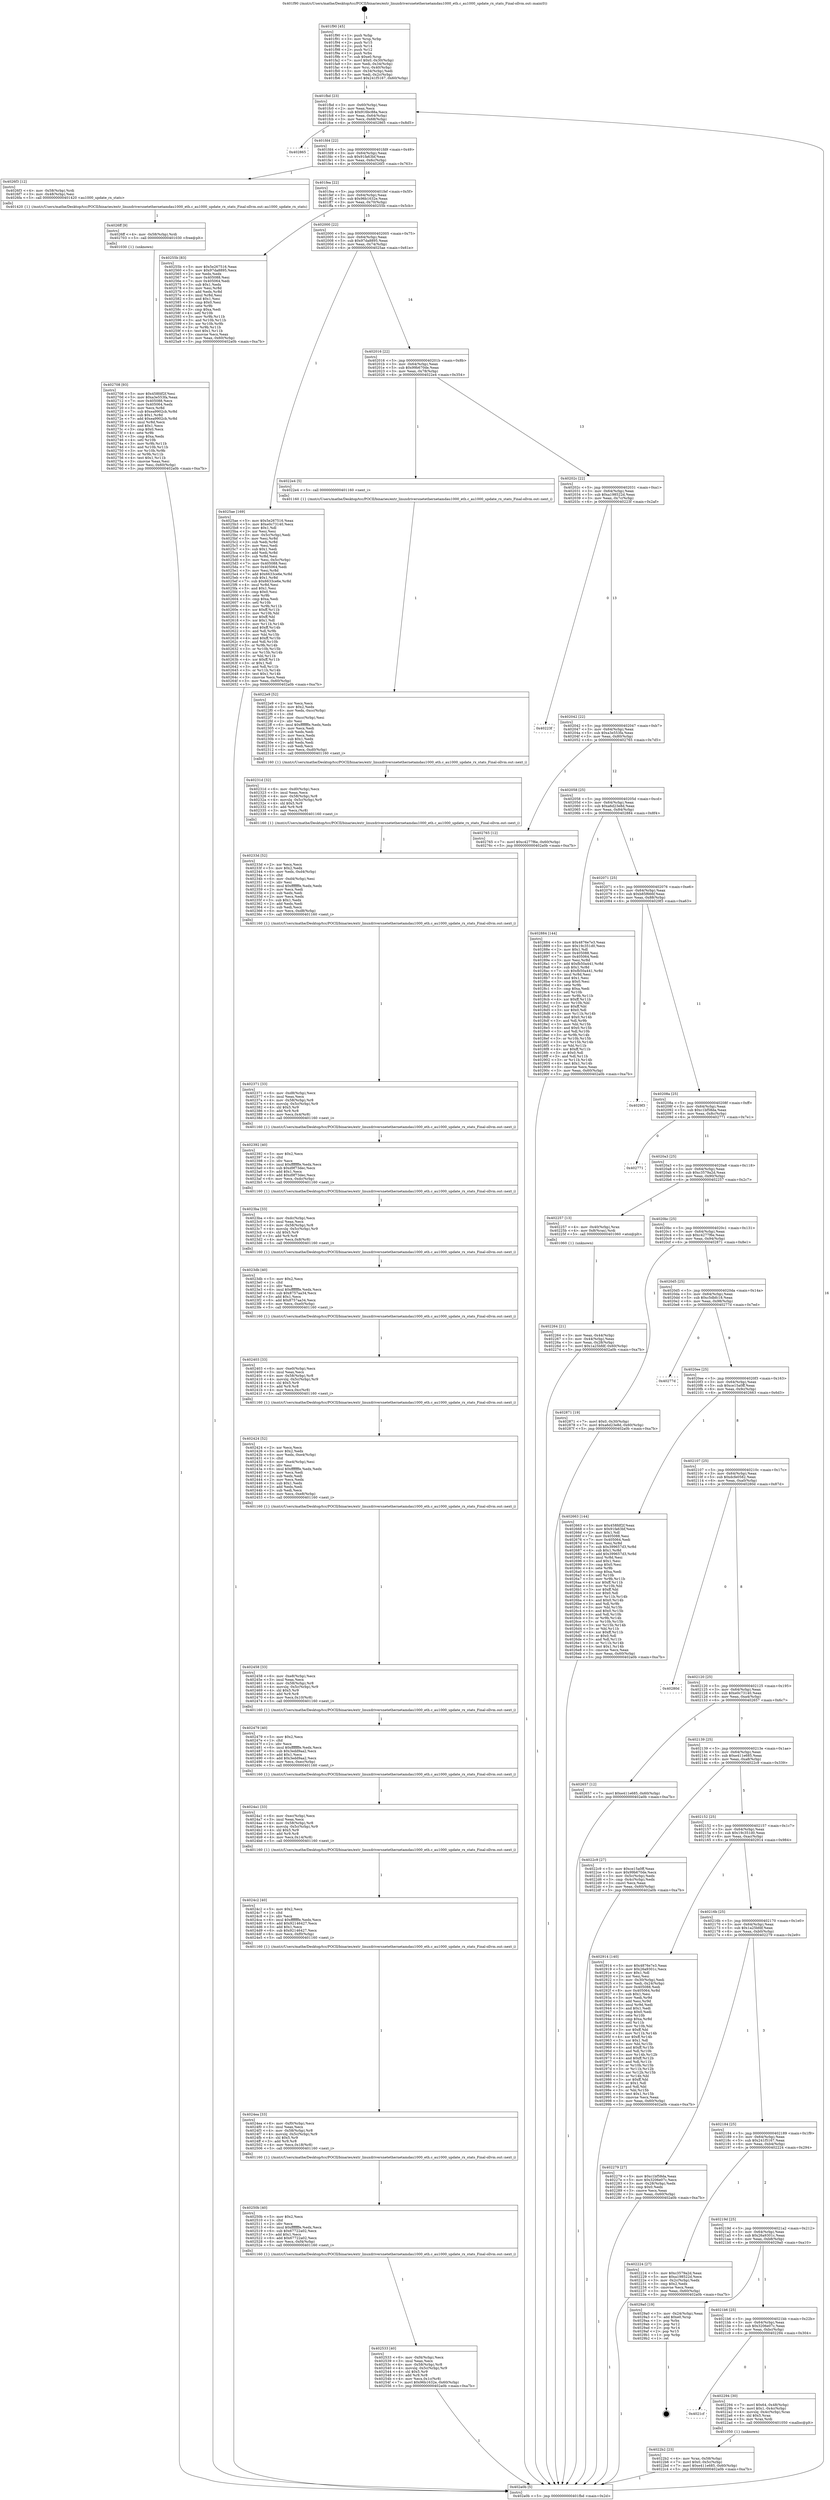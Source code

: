 digraph "0x401f90" {
  label = "0x401f90 (/mnt/c/Users/mathe/Desktop/tcc/POCII/binaries/extr_linuxdriversnetethernetamdau1000_eth.c_au1000_update_rx_stats_Final-ollvm.out::main(0))"
  labelloc = "t"
  node[shape=record]

  Entry [label="",width=0.3,height=0.3,shape=circle,fillcolor=black,style=filled]
  "0x401fbd" [label="{
     0x401fbd [23]\l
     | [instrs]\l
     &nbsp;&nbsp;0x401fbd \<+3\>: mov -0x60(%rbp),%eax\l
     &nbsp;&nbsp;0x401fc0 \<+2\>: mov %eax,%ecx\l
     &nbsp;&nbsp;0x401fc2 \<+6\>: sub $0x916bc88a,%ecx\l
     &nbsp;&nbsp;0x401fc8 \<+3\>: mov %eax,-0x64(%rbp)\l
     &nbsp;&nbsp;0x401fcb \<+3\>: mov %ecx,-0x68(%rbp)\l
     &nbsp;&nbsp;0x401fce \<+6\>: je 0000000000402865 \<main+0x8d5\>\l
  }"]
  "0x402865" [label="{
     0x402865\l
  }", style=dashed]
  "0x401fd4" [label="{
     0x401fd4 [22]\l
     | [instrs]\l
     &nbsp;&nbsp;0x401fd4 \<+5\>: jmp 0000000000401fd9 \<main+0x49\>\l
     &nbsp;&nbsp;0x401fd9 \<+3\>: mov -0x64(%rbp),%eax\l
     &nbsp;&nbsp;0x401fdc \<+5\>: sub $0x91fa63bf,%eax\l
     &nbsp;&nbsp;0x401fe1 \<+3\>: mov %eax,-0x6c(%rbp)\l
     &nbsp;&nbsp;0x401fe4 \<+6\>: je 00000000004026f3 \<main+0x763\>\l
  }"]
  Exit [label="",width=0.3,height=0.3,shape=circle,fillcolor=black,style=filled,peripheries=2]
  "0x4026f3" [label="{
     0x4026f3 [12]\l
     | [instrs]\l
     &nbsp;&nbsp;0x4026f3 \<+4\>: mov -0x58(%rbp),%rdi\l
     &nbsp;&nbsp;0x4026f7 \<+3\>: mov -0x48(%rbp),%esi\l
     &nbsp;&nbsp;0x4026fa \<+5\>: call 0000000000401420 \<au1000_update_rx_stats\>\l
     | [calls]\l
     &nbsp;&nbsp;0x401420 \{1\} (/mnt/c/Users/mathe/Desktop/tcc/POCII/binaries/extr_linuxdriversnetethernetamdau1000_eth.c_au1000_update_rx_stats_Final-ollvm.out::au1000_update_rx_stats)\l
  }"]
  "0x401fea" [label="{
     0x401fea [22]\l
     | [instrs]\l
     &nbsp;&nbsp;0x401fea \<+5\>: jmp 0000000000401fef \<main+0x5f\>\l
     &nbsp;&nbsp;0x401fef \<+3\>: mov -0x64(%rbp),%eax\l
     &nbsp;&nbsp;0x401ff2 \<+5\>: sub $0x96b1632e,%eax\l
     &nbsp;&nbsp;0x401ff7 \<+3\>: mov %eax,-0x70(%rbp)\l
     &nbsp;&nbsp;0x401ffa \<+6\>: je 000000000040255b \<main+0x5cb\>\l
  }"]
  "0x402708" [label="{
     0x402708 [93]\l
     | [instrs]\l
     &nbsp;&nbsp;0x402708 \<+5\>: mov $0x458fdf2f,%esi\l
     &nbsp;&nbsp;0x40270d \<+5\>: mov $0xa3e553fa,%eax\l
     &nbsp;&nbsp;0x402712 \<+7\>: mov 0x405088,%ecx\l
     &nbsp;&nbsp;0x402719 \<+7\>: mov 0x405064,%edx\l
     &nbsp;&nbsp;0x402720 \<+3\>: mov %ecx,%r8d\l
     &nbsp;&nbsp;0x402723 \<+7\>: sub $0xea9902cb,%r8d\l
     &nbsp;&nbsp;0x40272a \<+4\>: sub $0x1,%r8d\l
     &nbsp;&nbsp;0x40272e \<+7\>: add $0xea9902cb,%r8d\l
     &nbsp;&nbsp;0x402735 \<+4\>: imul %r8d,%ecx\l
     &nbsp;&nbsp;0x402739 \<+3\>: and $0x1,%ecx\l
     &nbsp;&nbsp;0x40273c \<+3\>: cmp $0x0,%ecx\l
     &nbsp;&nbsp;0x40273f \<+4\>: sete %r9b\l
     &nbsp;&nbsp;0x402743 \<+3\>: cmp $0xa,%edx\l
     &nbsp;&nbsp;0x402746 \<+4\>: setl %r10b\l
     &nbsp;&nbsp;0x40274a \<+3\>: mov %r9b,%r11b\l
     &nbsp;&nbsp;0x40274d \<+3\>: and %r10b,%r11b\l
     &nbsp;&nbsp;0x402750 \<+3\>: xor %r10b,%r9b\l
     &nbsp;&nbsp;0x402753 \<+3\>: or %r9b,%r11b\l
     &nbsp;&nbsp;0x402756 \<+4\>: test $0x1,%r11b\l
     &nbsp;&nbsp;0x40275a \<+3\>: cmovne %eax,%esi\l
     &nbsp;&nbsp;0x40275d \<+3\>: mov %esi,-0x60(%rbp)\l
     &nbsp;&nbsp;0x402760 \<+5\>: jmp 0000000000402a0b \<main+0xa7b\>\l
  }"]
  "0x40255b" [label="{
     0x40255b [83]\l
     | [instrs]\l
     &nbsp;&nbsp;0x40255b \<+5\>: mov $0x5e267516,%eax\l
     &nbsp;&nbsp;0x402560 \<+5\>: mov $0x97da8895,%ecx\l
     &nbsp;&nbsp;0x402565 \<+2\>: xor %edx,%edx\l
     &nbsp;&nbsp;0x402567 \<+7\>: mov 0x405088,%esi\l
     &nbsp;&nbsp;0x40256e \<+7\>: mov 0x405064,%edi\l
     &nbsp;&nbsp;0x402575 \<+3\>: sub $0x1,%edx\l
     &nbsp;&nbsp;0x402578 \<+3\>: mov %esi,%r8d\l
     &nbsp;&nbsp;0x40257b \<+3\>: add %edx,%r8d\l
     &nbsp;&nbsp;0x40257e \<+4\>: imul %r8d,%esi\l
     &nbsp;&nbsp;0x402582 \<+3\>: and $0x1,%esi\l
     &nbsp;&nbsp;0x402585 \<+3\>: cmp $0x0,%esi\l
     &nbsp;&nbsp;0x402588 \<+4\>: sete %r9b\l
     &nbsp;&nbsp;0x40258c \<+3\>: cmp $0xa,%edi\l
     &nbsp;&nbsp;0x40258f \<+4\>: setl %r10b\l
     &nbsp;&nbsp;0x402593 \<+3\>: mov %r9b,%r11b\l
     &nbsp;&nbsp;0x402596 \<+3\>: and %r10b,%r11b\l
     &nbsp;&nbsp;0x402599 \<+3\>: xor %r10b,%r9b\l
     &nbsp;&nbsp;0x40259c \<+3\>: or %r9b,%r11b\l
     &nbsp;&nbsp;0x40259f \<+4\>: test $0x1,%r11b\l
     &nbsp;&nbsp;0x4025a3 \<+3\>: cmovne %ecx,%eax\l
     &nbsp;&nbsp;0x4025a6 \<+3\>: mov %eax,-0x60(%rbp)\l
     &nbsp;&nbsp;0x4025a9 \<+5\>: jmp 0000000000402a0b \<main+0xa7b\>\l
  }"]
  "0x402000" [label="{
     0x402000 [22]\l
     | [instrs]\l
     &nbsp;&nbsp;0x402000 \<+5\>: jmp 0000000000402005 \<main+0x75\>\l
     &nbsp;&nbsp;0x402005 \<+3\>: mov -0x64(%rbp),%eax\l
     &nbsp;&nbsp;0x402008 \<+5\>: sub $0x97da8895,%eax\l
     &nbsp;&nbsp;0x40200d \<+3\>: mov %eax,-0x74(%rbp)\l
     &nbsp;&nbsp;0x402010 \<+6\>: je 00000000004025ae \<main+0x61e\>\l
  }"]
  "0x4026ff" [label="{
     0x4026ff [9]\l
     | [instrs]\l
     &nbsp;&nbsp;0x4026ff \<+4\>: mov -0x58(%rbp),%rdi\l
     &nbsp;&nbsp;0x402703 \<+5\>: call 0000000000401030 \<free@plt\>\l
     | [calls]\l
     &nbsp;&nbsp;0x401030 \{1\} (unknown)\l
  }"]
  "0x4025ae" [label="{
     0x4025ae [169]\l
     | [instrs]\l
     &nbsp;&nbsp;0x4025ae \<+5\>: mov $0x5e267516,%eax\l
     &nbsp;&nbsp;0x4025b3 \<+5\>: mov $0xe0c73140,%ecx\l
     &nbsp;&nbsp;0x4025b8 \<+2\>: mov $0x1,%dl\l
     &nbsp;&nbsp;0x4025ba \<+2\>: xor %esi,%esi\l
     &nbsp;&nbsp;0x4025bc \<+3\>: mov -0x5c(%rbp),%edi\l
     &nbsp;&nbsp;0x4025bf \<+3\>: mov %esi,%r8d\l
     &nbsp;&nbsp;0x4025c2 \<+3\>: sub %edi,%r8d\l
     &nbsp;&nbsp;0x4025c5 \<+2\>: mov %esi,%edi\l
     &nbsp;&nbsp;0x4025c7 \<+3\>: sub $0x1,%edi\l
     &nbsp;&nbsp;0x4025ca \<+3\>: add %edi,%r8d\l
     &nbsp;&nbsp;0x4025cd \<+3\>: sub %r8d,%esi\l
     &nbsp;&nbsp;0x4025d0 \<+3\>: mov %esi,-0x5c(%rbp)\l
     &nbsp;&nbsp;0x4025d3 \<+7\>: mov 0x405088,%esi\l
     &nbsp;&nbsp;0x4025da \<+7\>: mov 0x405064,%edi\l
     &nbsp;&nbsp;0x4025e1 \<+3\>: mov %esi,%r8d\l
     &nbsp;&nbsp;0x4025e4 \<+7\>: add $0x6633ce6e,%r8d\l
     &nbsp;&nbsp;0x4025eb \<+4\>: sub $0x1,%r8d\l
     &nbsp;&nbsp;0x4025ef \<+7\>: sub $0x6633ce6e,%r8d\l
     &nbsp;&nbsp;0x4025f6 \<+4\>: imul %r8d,%esi\l
     &nbsp;&nbsp;0x4025fa \<+3\>: and $0x1,%esi\l
     &nbsp;&nbsp;0x4025fd \<+3\>: cmp $0x0,%esi\l
     &nbsp;&nbsp;0x402600 \<+4\>: sete %r9b\l
     &nbsp;&nbsp;0x402604 \<+3\>: cmp $0xa,%edi\l
     &nbsp;&nbsp;0x402607 \<+4\>: setl %r10b\l
     &nbsp;&nbsp;0x40260b \<+3\>: mov %r9b,%r11b\l
     &nbsp;&nbsp;0x40260e \<+4\>: xor $0xff,%r11b\l
     &nbsp;&nbsp;0x402612 \<+3\>: mov %r10b,%bl\l
     &nbsp;&nbsp;0x402615 \<+3\>: xor $0xff,%bl\l
     &nbsp;&nbsp;0x402618 \<+3\>: xor $0x1,%dl\l
     &nbsp;&nbsp;0x40261b \<+3\>: mov %r11b,%r14b\l
     &nbsp;&nbsp;0x40261e \<+4\>: and $0xff,%r14b\l
     &nbsp;&nbsp;0x402622 \<+3\>: and %dl,%r9b\l
     &nbsp;&nbsp;0x402625 \<+3\>: mov %bl,%r15b\l
     &nbsp;&nbsp;0x402628 \<+4\>: and $0xff,%r15b\l
     &nbsp;&nbsp;0x40262c \<+3\>: and %dl,%r10b\l
     &nbsp;&nbsp;0x40262f \<+3\>: or %r9b,%r14b\l
     &nbsp;&nbsp;0x402632 \<+3\>: or %r10b,%r15b\l
     &nbsp;&nbsp;0x402635 \<+3\>: xor %r15b,%r14b\l
     &nbsp;&nbsp;0x402638 \<+3\>: or %bl,%r11b\l
     &nbsp;&nbsp;0x40263b \<+4\>: xor $0xff,%r11b\l
     &nbsp;&nbsp;0x40263f \<+3\>: or $0x1,%dl\l
     &nbsp;&nbsp;0x402642 \<+3\>: and %dl,%r11b\l
     &nbsp;&nbsp;0x402645 \<+3\>: or %r11b,%r14b\l
     &nbsp;&nbsp;0x402648 \<+4\>: test $0x1,%r14b\l
     &nbsp;&nbsp;0x40264c \<+3\>: cmovne %ecx,%eax\l
     &nbsp;&nbsp;0x40264f \<+3\>: mov %eax,-0x60(%rbp)\l
     &nbsp;&nbsp;0x402652 \<+5\>: jmp 0000000000402a0b \<main+0xa7b\>\l
  }"]
  "0x402016" [label="{
     0x402016 [22]\l
     | [instrs]\l
     &nbsp;&nbsp;0x402016 \<+5\>: jmp 000000000040201b \<main+0x8b\>\l
     &nbsp;&nbsp;0x40201b \<+3\>: mov -0x64(%rbp),%eax\l
     &nbsp;&nbsp;0x40201e \<+5\>: sub $0x99b670de,%eax\l
     &nbsp;&nbsp;0x402023 \<+3\>: mov %eax,-0x78(%rbp)\l
     &nbsp;&nbsp;0x402026 \<+6\>: je 00000000004022e4 \<main+0x354\>\l
  }"]
  "0x402533" [label="{
     0x402533 [40]\l
     | [instrs]\l
     &nbsp;&nbsp;0x402533 \<+6\>: mov -0xf4(%rbp),%ecx\l
     &nbsp;&nbsp;0x402539 \<+3\>: imul %eax,%ecx\l
     &nbsp;&nbsp;0x40253c \<+4\>: mov -0x58(%rbp),%r8\l
     &nbsp;&nbsp;0x402540 \<+4\>: movslq -0x5c(%rbp),%r9\l
     &nbsp;&nbsp;0x402544 \<+4\>: shl $0x5,%r9\l
     &nbsp;&nbsp;0x402548 \<+3\>: add %r9,%r8\l
     &nbsp;&nbsp;0x40254b \<+4\>: mov %ecx,0x1c(%r8)\l
     &nbsp;&nbsp;0x40254f \<+7\>: movl $0x96b1632e,-0x60(%rbp)\l
     &nbsp;&nbsp;0x402556 \<+5\>: jmp 0000000000402a0b \<main+0xa7b\>\l
  }"]
  "0x4022e4" [label="{
     0x4022e4 [5]\l
     | [instrs]\l
     &nbsp;&nbsp;0x4022e4 \<+5\>: call 0000000000401160 \<next_i\>\l
     | [calls]\l
     &nbsp;&nbsp;0x401160 \{1\} (/mnt/c/Users/mathe/Desktop/tcc/POCII/binaries/extr_linuxdriversnetethernetamdau1000_eth.c_au1000_update_rx_stats_Final-ollvm.out::next_i)\l
  }"]
  "0x40202c" [label="{
     0x40202c [22]\l
     | [instrs]\l
     &nbsp;&nbsp;0x40202c \<+5\>: jmp 0000000000402031 \<main+0xa1\>\l
     &nbsp;&nbsp;0x402031 \<+3\>: mov -0x64(%rbp),%eax\l
     &nbsp;&nbsp;0x402034 \<+5\>: sub $0xa198522d,%eax\l
     &nbsp;&nbsp;0x402039 \<+3\>: mov %eax,-0x7c(%rbp)\l
     &nbsp;&nbsp;0x40203c \<+6\>: je 000000000040223f \<main+0x2af\>\l
  }"]
  "0x40250b" [label="{
     0x40250b [40]\l
     | [instrs]\l
     &nbsp;&nbsp;0x40250b \<+5\>: mov $0x2,%ecx\l
     &nbsp;&nbsp;0x402510 \<+1\>: cltd\l
     &nbsp;&nbsp;0x402511 \<+2\>: idiv %ecx\l
     &nbsp;&nbsp;0x402513 \<+6\>: imul $0xfffffffe,%edx,%ecx\l
     &nbsp;&nbsp;0x402519 \<+6\>: sub $0x67722a02,%ecx\l
     &nbsp;&nbsp;0x40251f \<+3\>: add $0x1,%ecx\l
     &nbsp;&nbsp;0x402522 \<+6\>: add $0x67722a02,%ecx\l
     &nbsp;&nbsp;0x402528 \<+6\>: mov %ecx,-0xf4(%rbp)\l
     &nbsp;&nbsp;0x40252e \<+5\>: call 0000000000401160 \<next_i\>\l
     | [calls]\l
     &nbsp;&nbsp;0x401160 \{1\} (/mnt/c/Users/mathe/Desktop/tcc/POCII/binaries/extr_linuxdriversnetethernetamdau1000_eth.c_au1000_update_rx_stats_Final-ollvm.out::next_i)\l
  }"]
  "0x40223f" [label="{
     0x40223f\l
  }", style=dashed]
  "0x402042" [label="{
     0x402042 [22]\l
     | [instrs]\l
     &nbsp;&nbsp;0x402042 \<+5\>: jmp 0000000000402047 \<main+0xb7\>\l
     &nbsp;&nbsp;0x402047 \<+3\>: mov -0x64(%rbp),%eax\l
     &nbsp;&nbsp;0x40204a \<+5\>: sub $0xa3e553fa,%eax\l
     &nbsp;&nbsp;0x40204f \<+3\>: mov %eax,-0x80(%rbp)\l
     &nbsp;&nbsp;0x402052 \<+6\>: je 0000000000402765 \<main+0x7d5\>\l
  }"]
  "0x4024ea" [label="{
     0x4024ea [33]\l
     | [instrs]\l
     &nbsp;&nbsp;0x4024ea \<+6\>: mov -0xf0(%rbp),%ecx\l
     &nbsp;&nbsp;0x4024f0 \<+3\>: imul %eax,%ecx\l
     &nbsp;&nbsp;0x4024f3 \<+4\>: mov -0x58(%rbp),%r8\l
     &nbsp;&nbsp;0x4024f7 \<+4\>: movslq -0x5c(%rbp),%r9\l
     &nbsp;&nbsp;0x4024fb \<+4\>: shl $0x5,%r9\l
     &nbsp;&nbsp;0x4024ff \<+3\>: add %r9,%r8\l
     &nbsp;&nbsp;0x402502 \<+4\>: mov %ecx,0x18(%r8)\l
     &nbsp;&nbsp;0x402506 \<+5\>: call 0000000000401160 \<next_i\>\l
     | [calls]\l
     &nbsp;&nbsp;0x401160 \{1\} (/mnt/c/Users/mathe/Desktop/tcc/POCII/binaries/extr_linuxdriversnetethernetamdau1000_eth.c_au1000_update_rx_stats_Final-ollvm.out::next_i)\l
  }"]
  "0x402765" [label="{
     0x402765 [12]\l
     | [instrs]\l
     &nbsp;&nbsp;0x402765 \<+7\>: movl $0xc4277f6e,-0x60(%rbp)\l
     &nbsp;&nbsp;0x40276c \<+5\>: jmp 0000000000402a0b \<main+0xa7b\>\l
  }"]
  "0x402058" [label="{
     0x402058 [25]\l
     | [instrs]\l
     &nbsp;&nbsp;0x402058 \<+5\>: jmp 000000000040205d \<main+0xcd\>\l
     &nbsp;&nbsp;0x40205d \<+3\>: mov -0x64(%rbp),%eax\l
     &nbsp;&nbsp;0x402060 \<+5\>: sub $0xa6d23e8d,%eax\l
     &nbsp;&nbsp;0x402065 \<+6\>: mov %eax,-0x84(%rbp)\l
     &nbsp;&nbsp;0x40206b \<+6\>: je 0000000000402884 \<main+0x8f4\>\l
  }"]
  "0x4024c2" [label="{
     0x4024c2 [40]\l
     | [instrs]\l
     &nbsp;&nbsp;0x4024c2 \<+5\>: mov $0x2,%ecx\l
     &nbsp;&nbsp;0x4024c7 \<+1\>: cltd\l
     &nbsp;&nbsp;0x4024c8 \<+2\>: idiv %ecx\l
     &nbsp;&nbsp;0x4024ca \<+6\>: imul $0xfffffffe,%edx,%ecx\l
     &nbsp;&nbsp;0x4024d0 \<+6\>: add $0x92146427,%ecx\l
     &nbsp;&nbsp;0x4024d6 \<+3\>: add $0x1,%ecx\l
     &nbsp;&nbsp;0x4024d9 \<+6\>: sub $0x92146427,%ecx\l
     &nbsp;&nbsp;0x4024df \<+6\>: mov %ecx,-0xf0(%rbp)\l
     &nbsp;&nbsp;0x4024e5 \<+5\>: call 0000000000401160 \<next_i\>\l
     | [calls]\l
     &nbsp;&nbsp;0x401160 \{1\} (/mnt/c/Users/mathe/Desktop/tcc/POCII/binaries/extr_linuxdriversnetethernetamdau1000_eth.c_au1000_update_rx_stats_Final-ollvm.out::next_i)\l
  }"]
  "0x402884" [label="{
     0x402884 [144]\l
     | [instrs]\l
     &nbsp;&nbsp;0x402884 \<+5\>: mov $0x4876e7e3,%eax\l
     &nbsp;&nbsp;0x402889 \<+5\>: mov $0x19c351d0,%ecx\l
     &nbsp;&nbsp;0x40288e \<+2\>: mov $0x1,%dl\l
     &nbsp;&nbsp;0x402890 \<+7\>: mov 0x405088,%esi\l
     &nbsp;&nbsp;0x402897 \<+7\>: mov 0x405064,%edi\l
     &nbsp;&nbsp;0x40289e \<+3\>: mov %esi,%r8d\l
     &nbsp;&nbsp;0x4028a1 \<+7\>: add $0xfb50a441,%r8d\l
     &nbsp;&nbsp;0x4028a8 \<+4\>: sub $0x1,%r8d\l
     &nbsp;&nbsp;0x4028ac \<+7\>: sub $0xfb50a441,%r8d\l
     &nbsp;&nbsp;0x4028b3 \<+4\>: imul %r8d,%esi\l
     &nbsp;&nbsp;0x4028b7 \<+3\>: and $0x1,%esi\l
     &nbsp;&nbsp;0x4028ba \<+3\>: cmp $0x0,%esi\l
     &nbsp;&nbsp;0x4028bd \<+4\>: sete %r9b\l
     &nbsp;&nbsp;0x4028c1 \<+3\>: cmp $0xa,%edi\l
     &nbsp;&nbsp;0x4028c4 \<+4\>: setl %r10b\l
     &nbsp;&nbsp;0x4028c8 \<+3\>: mov %r9b,%r11b\l
     &nbsp;&nbsp;0x4028cb \<+4\>: xor $0xff,%r11b\l
     &nbsp;&nbsp;0x4028cf \<+3\>: mov %r10b,%bl\l
     &nbsp;&nbsp;0x4028d2 \<+3\>: xor $0xff,%bl\l
     &nbsp;&nbsp;0x4028d5 \<+3\>: xor $0x0,%dl\l
     &nbsp;&nbsp;0x4028d8 \<+3\>: mov %r11b,%r14b\l
     &nbsp;&nbsp;0x4028db \<+4\>: and $0x0,%r14b\l
     &nbsp;&nbsp;0x4028df \<+3\>: and %dl,%r9b\l
     &nbsp;&nbsp;0x4028e2 \<+3\>: mov %bl,%r15b\l
     &nbsp;&nbsp;0x4028e5 \<+4\>: and $0x0,%r15b\l
     &nbsp;&nbsp;0x4028e9 \<+3\>: and %dl,%r10b\l
     &nbsp;&nbsp;0x4028ec \<+3\>: or %r9b,%r14b\l
     &nbsp;&nbsp;0x4028ef \<+3\>: or %r10b,%r15b\l
     &nbsp;&nbsp;0x4028f2 \<+3\>: xor %r15b,%r14b\l
     &nbsp;&nbsp;0x4028f5 \<+3\>: or %bl,%r11b\l
     &nbsp;&nbsp;0x4028f8 \<+4\>: xor $0xff,%r11b\l
     &nbsp;&nbsp;0x4028fc \<+3\>: or $0x0,%dl\l
     &nbsp;&nbsp;0x4028ff \<+3\>: and %dl,%r11b\l
     &nbsp;&nbsp;0x402902 \<+3\>: or %r11b,%r14b\l
     &nbsp;&nbsp;0x402905 \<+4\>: test $0x1,%r14b\l
     &nbsp;&nbsp;0x402909 \<+3\>: cmovne %ecx,%eax\l
     &nbsp;&nbsp;0x40290c \<+3\>: mov %eax,-0x60(%rbp)\l
     &nbsp;&nbsp;0x40290f \<+5\>: jmp 0000000000402a0b \<main+0xa7b\>\l
  }"]
  "0x402071" [label="{
     0x402071 [25]\l
     | [instrs]\l
     &nbsp;&nbsp;0x402071 \<+5\>: jmp 0000000000402076 \<main+0xe6\>\l
     &nbsp;&nbsp;0x402076 \<+3\>: mov -0x64(%rbp),%eax\l
     &nbsp;&nbsp;0x402079 \<+5\>: sub $0xb85f666f,%eax\l
     &nbsp;&nbsp;0x40207e \<+6\>: mov %eax,-0x88(%rbp)\l
     &nbsp;&nbsp;0x402084 \<+6\>: je 00000000004029f3 \<main+0xa63\>\l
  }"]
  "0x4024a1" [label="{
     0x4024a1 [33]\l
     | [instrs]\l
     &nbsp;&nbsp;0x4024a1 \<+6\>: mov -0xec(%rbp),%ecx\l
     &nbsp;&nbsp;0x4024a7 \<+3\>: imul %eax,%ecx\l
     &nbsp;&nbsp;0x4024aa \<+4\>: mov -0x58(%rbp),%r8\l
     &nbsp;&nbsp;0x4024ae \<+4\>: movslq -0x5c(%rbp),%r9\l
     &nbsp;&nbsp;0x4024b2 \<+4\>: shl $0x5,%r9\l
     &nbsp;&nbsp;0x4024b6 \<+3\>: add %r9,%r8\l
     &nbsp;&nbsp;0x4024b9 \<+4\>: mov %ecx,0x14(%r8)\l
     &nbsp;&nbsp;0x4024bd \<+5\>: call 0000000000401160 \<next_i\>\l
     | [calls]\l
     &nbsp;&nbsp;0x401160 \{1\} (/mnt/c/Users/mathe/Desktop/tcc/POCII/binaries/extr_linuxdriversnetethernetamdau1000_eth.c_au1000_update_rx_stats_Final-ollvm.out::next_i)\l
  }"]
  "0x4029f3" [label="{
     0x4029f3\l
  }", style=dashed]
  "0x40208a" [label="{
     0x40208a [25]\l
     | [instrs]\l
     &nbsp;&nbsp;0x40208a \<+5\>: jmp 000000000040208f \<main+0xff\>\l
     &nbsp;&nbsp;0x40208f \<+3\>: mov -0x64(%rbp),%eax\l
     &nbsp;&nbsp;0x402092 \<+5\>: sub $0xc1bf58da,%eax\l
     &nbsp;&nbsp;0x402097 \<+6\>: mov %eax,-0x8c(%rbp)\l
     &nbsp;&nbsp;0x40209d \<+6\>: je 0000000000402771 \<main+0x7e1\>\l
  }"]
  "0x402479" [label="{
     0x402479 [40]\l
     | [instrs]\l
     &nbsp;&nbsp;0x402479 \<+5\>: mov $0x2,%ecx\l
     &nbsp;&nbsp;0x40247e \<+1\>: cltd\l
     &nbsp;&nbsp;0x40247f \<+2\>: idiv %ecx\l
     &nbsp;&nbsp;0x402481 \<+6\>: imul $0xfffffffe,%edx,%ecx\l
     &nbsp;&nbsp;0x402487 \<+6\>: sub $0x3edd9aa2,%ecx\l
     &nbsp;&nbsp;0x40248d \<+3\>: add $0x1,%ecx\l
     &nbsp;&nbsp;0x402490 \<+6\>: add $0x3edd9aa2,%ecx\l
     &nbsp;&nbsp;0x402496 \<+6\>: mov %ecx,-0xec(%rbp)\l
     &nbsp;&nbsp;0x40249c \<+5\>: call 0000000000401160 \<next_i\>\l
     | [calls]\l
     &nbsp;&nbsp;0x401160 \{1\} (/mnt/c/Users/mathe/Desktop/tcc/POCII/binaries/extr_linuxdriversnetethernetamdau1000_eth.c_au1000_update_rx_stats_Final-ollvm.out::next_i)\l
  }"]
  "0x402771" [label="{
     0x402771\l
  }", style=dashed]
  "0x4020a3" [label="{
     0x4020a3 [25]\l
     | [instrs]\l
     &nbsp;&nbsp;0x4020a3 \<+5\>: jmp 00000000004020a8 \<main+0x118\>\l
     &nbsp;&nbsp;0x4020a8 \<+3\>: mov -0x64(%rbp),%eax\l
     &nbsp;&nbsp;0x4020ab \<+5\>: sub $0xc3579a2d,%eax\l
     &nbsp;&nbsp;0x4020b0 \<+6\>: mov %eax,-0x90(%rbp)\l
     &nbsp;&nbsp;0x4020b6 \<+6\>: je 0000000000402257 \<main+0x2c7\>\l
  }"]
  "0x402458" [label="{
     0x402458 [33]\l
     | [instrs]\l
     &nbsp;&nbsp;0x402458 \<+6\>: mov -0xe8(%rbp),%ecx\l
     &nbsp;&nbsp;0x40245e \<+3\>: imul %eax,%ecx\l
     &nbsp;&nbsp;0x402461 \<+4\>: mov -0x58(%rbp),%r8\l
     &nbsp;&nbsp;0x402465 \<+4\>: movslq -0x5c(%rbp),%r9\l
     &nbsp;&nbsp;0x402469 \<+4\>: shl $0x5,%r9\l
     &nbsp;&nbsp;0x40246d \<+3\>: add %r9,%r8\l
     &nbsp;&nbsp;0x402470 \<+4\>: mov %ecx,0x10(%r8)\l
     &nbsp;&nbsp;0x402474 \<+5\>: call 0000000000401160 \<next_i\>\l
     | [calls]\l
     &nbsp;&nbsp;0x401160 \{1\} (/mnt/c/Users/mathe/Desktop/tcc/POCII/binaries/extr_linuxdriversnetethernetamdau1000_eth.c_au1000_update_rx_stats_Final-ollvm.out::next_i)\l
  }"]
  "0x402257" [label="{
     0x402257 [13]\l
     | [instrs]\l
     &nbsp;&nbsp;0x402257 \<+4\>: mov -0x40(%rbp),%rax\l
     &nbsp;&nbsp;0x40225b \<+4\>: mov 0x8(%rax),%rdi\l
     &nbsp;&nbsp;0x40225f \<+5\>: call 0000000000401060 \<atoi@plt\>\l
     | [calls]\l
     &nbsp;&nbsp;0x401060 \{1\} (unknown)\l
  }"]
  "0x4020bc" [label="{
     0x4020bc [25]\l
     | [instrs]\l
     &nbsp;&nbsp;0x4020bc \<+5\>: jmp 00000000004020c1 \<main+0x131\>\l
     &nbsp;&nbsp;0x4020c1 \<+3\>: mov -0x64(%rbp),%eax\l
     &nbsp;&nbsp;0x4020c4 \<+5\>: sub $0xc4277f6e,%eax\l
     &nbsp;&nbsp;0x4020c9 \<+6\>: mov %eax,-0x94(%rbp)\l
     &nbsp;&nbsp;0x4020cf \<+6\>: je 0000000000402871 \<main+0x8e1\>\l
  }"]
  "0x402424" [label="{
     0x402424 [52]\l
     | [instrs]\l
     &nbsp;&nbsp;0x402424 \<+2\>: xor %ecx,%ecx\l
     &nbsp;&nbsp;0x402426 \<+5\>: mov $0x2,%edx\l
     &nbsp;&nbsp;0x40242b \<+6\>: mov %edx,-0xe4(%rbp)\l
     &nbsp;&nbsp;0x402431 \<+1\>: cltd\l
     &nbsp;&nbsp;0x402432 \<+6\>: mov -0xe4(%rbp),%esi\l
     &nbsp;&nbsp;0x402438 \<+2\>: idiv %esi\l
     &nbsp;&nbsp;0x40243a \<+6\>: imul $0xfffffffe,%edx,%edx\l
     &nbsp;&nbsp;0x402440 \<+2\>: mov %ecx,%edi\l
     &nbsp;&nbsp;0x402442 \<+2\>: sub %edx,%edi\l
     &nbsp;&nbsp;0x402444 \<+2\>: mov %ecx,%edx\l
     &nbsp;&nbsp;0x402446 \<+3\>: sub $0x1,%edx\l
     &nbsp;&nbsp;0x402449 \<+2\>: add %edx,%edi\l
     &nbsp;&nbsp;0x40244b \<+2\>: sub %edi,%ecx\l
     &nbsp;&nbsp;0x40244d \<+6\>: mov %ecx,-0xe8(%rbp)\l
     &nbsp;&nbsp;0x402453 \<+5\>: call 0000000000401160 \<next_i\>\l
     | [calls]\l
     &nbsp;&nbsp;0x401160 \{1\} (/mnt/c/Users/mathe/Desktop/tcc/POCII/binaries/extr_linuxdriversnetethernetamdau1000_eth.c_au1000_update_rx_stats_Final-ollvm.out::next_i)\l
  }"]
  "0x402871" [label="{
     0x402871 [19]\l
     | [instrs]\l
     &nbsp;&nbsp;0x402871 \<+7\>: movl $0x0,-0x30(%rbp)\l
     &nbsp;&nbsp;0x402878 \<+7\>: movl $0xa6d23e8d,-0x60(%rbp)\l
     &nbsp;&nbsp;0x40287f \<+5\>: jmp 0000000000402a0b \<main+0xa7b\>\l
  }"]
  "0x4020d5" [label="{
     0x4020d5 [25]\l
     | [instrs]\l
     &nbsp;&nbsp;0x4020d5 \<+5\>: jmp 00000000004020da \<main+0x14a\>\l
     &nbsp;&nbsp;0x4020da \<+3\>: mov -0x64(%rbp),%eax\l
     &nbsp;&nbsp;0x4020dd \<+5\>: sub $0xc5dbfc18,%eax\l
     &nbsp;&nbsp;0x4020e2 \<+6\>: mov %eax,-0x98(%rbp)\l
     &nbsp;&nbsp;0x4020e8 \<+6\>: je 000000000040277d \<main+0x7ed\>\l
  }"]
  "0x402403" [label="{
     0x402403 [33]\l
     | [instrs]\l
     &nbsp;&nbsp;0x402403 \<+6\>: mov -0xe0(%rbp),%ecx\l
     &nbsp;&nbsp;0x402409 \<+3\>: imul %eax,%ecx\l
     &nbsp;&nbsp;0x40240c \<+4\>: mov -0x58(%rbp),%r8\l
     &nbsp;&nbsp;0x402410 \<+4\>: movslq -0x5c(%rbp),%r9\l
     &nbsp;&nbsp;0x402414 \<+4\>: shl $0x5,%r9\l
     &nbsp;&nbsp;0x402418 \<+3\>: add %r9,%r8\l
     &nbsp;&nbsp;0x40241b \<+4\>: mov %ecx,0xc(%r8)\l
     &nbsp;&nbsp;0x40241f \<+5\>: call 0000000000401160 \<next_i\>\l
     | [calls]\l
     &nbsp;&nbsp;0x401160 \{1\} (/mnt/c/Users/mathe/Desktop/tcc/POCII/binaries/extr_linuxdriversnetethernetamdau1000_eth.c_au1000_update_rx_stats_Final-ollvm.out::next_i)\l
  }"]
  "0x40277d" [label="{
     0x40277d\l
  }", style=dashed]
  "0x4020ee" [label="{
     0x4020ee [25]\l
     | [instrs]\l
     &nbsp;&nbsp;0x4020ee \<+5\>: jmp 00000000004020f3 \<main+0x163\>\l
     &nbsp;&nbsp;0x4020f3 \<+3\>: mov -0x64(%rbp),%eax\l
     &nbsp;&nbsp;0x4020f6 \<+5\>: sub $0xce15a0ff,%eax\l
     &nbsp;&nbsp;0x4020fb \<+6\>: mov %eax,-0x9c(%rbp)\l
     &nbsp;&nbsp;0x402101 \<+6\>: je 0000000000402663 \<main+0x6d3\>\l
  }"]
  "0x4023db" [label="{
     0x4023db [40]\l
     | [instrs]\l
     &nbsp;&nbsp;0x4023db \<+5\>: mov $0x2,%ecx\l
     &nbsp;&nbsp;0x4023e0 \<+1\>: cltd\l
     &nbsp;&nbsp;0x4023e1 \<+2\>: idiv %ecx\l
     &nbsp;&nbsp;0x4023e3 \<+6\>: imul $0xfffffffe,%edx,%ecx\l
     &nbsp;&nbsp;0x4023e9 \<+6\>: sub $0x8757aa34,%ecx\l
     &nbsp;&nbsp;0x4023ef \<+3\>: add $0x1,%ecx\l
     &nbsp;&nbsp;0x4023f2 \<+6\>: add $0x8757aa34,%ecx\l
     &nbsp;&nbsp;0x4023f8 \<+6\>: mov %ecx,-0xe0(%rbp)\l
     &nbsp;&nbsp;0x4023fe \<+5\>: call 0000000000401160 \<next_i\>\l
     | [calls]\l
     &nbsp;&nbsp;0x401160 \{1\} (/mnt/c/Users/mathe/Desktop/tcc/POCII/binaries/extr_linuxdriversnetethernetamdau1000_eth.c_au1000_update_rx_stats_Final-ollvm.out::next_i)\l
  }"]
  "0x402663" [label="{
     0x402663 [144]\l
     | [instrs]\l
     &nbsp;&nbsp;0x402663 \<+5\>: mov $0x458fdf2f,%eax\l
     &nbsp;&nbsp;0x402668 \<+5\>: mov $0x91fa63bf,%ecx\l
     &nbsp;&nbsp;0x40266d \<+2\>: mov $0x1,%dl\l
     &nbsp;&nbsp;0x40266f \<+7\>: mov 0x405088,%esi\l
     &nbsp;&nbsp;0x402676 \<+7\>: mov 0x405064,%edi\l
     &nbsp;&nbsp;0x40267d \<+3\>: mov %esi,%r8d\l
     &nbsp;&nbsp;0x402680 \<+7\>: sub $0x399657d3,%r8d\l
     &nbsp;&nbsp;0x402687 \<+4\>: sub $0x1,%r8d\l
     &nbsp;&nbsp;0x40268b \<+7\>: add $0x399657d3,%r8d\l
     &nbsp;&nbsp;0x402692 \<+4\>: imul %r8d,%esi\l
     &nbsp;&nbsp;0x402696 \<+3\>: and $0x1,%esi\l
     &nbsp;&nbsp;0x402699 \<+3\>: cmp $0x0,%esi\l
     &nbsp;&nbsp;0x40269c \<+4\>: sete %r9b\l
     &nbsp;&nbsp;0x4026a0 \<+3\>: cmp $0xa,%edi\l
     &nbsp;&nbsp;0x4026a3 \<+4\>: setl %r10b\l
     &nbsp;&nbsp;0x4026a7 \<+3\>: mov %r9b,%r11b\l
     &nbsp;&nbsp;0x4026aa \<+4\>: xor $0xff,%r11b\l
     &nbsp;&nbsp;0x4026ae \<+3\>: mov %r10b,%bl\l
     &nbsp;&nbsp;0x4026b1 \<+3\>: xor $0xff,%bl\l
     &nbsp;&nbsp;0x4026b4 \<+3\>: xor $0x0,%dl\l
     &nbsp;&nbsp;0x4026b7 \<+3\>: mov %r11b,%r14b\l
     &nbsp;&nbsp;0x4026ba \<+4\>: and $0x0,%r14b\l
     &nbsp;&nbsp;0x4026be \<+3\>: and %dl,%r9b\l
     &nbsp;&nbsp;0x4026c1 \<+3\>: mov %bl,%r15b\l
     &nbsp;&nbsp;0x4026c4 \<+4\>: and $0x0,%r15b\l
     &nbsp;&nbsp;0x4026c8 \<+3\>: and %dl,%r10b\l
     &nbsp;&nbsp;0x4026cb \<+3\>: or %r9b,%r14b\l
     &nbsp;&nbsp;0x4026ce \<+3\>: or %r10b,%r15b\l
     &nbsp;&nbsp;0x4026d1 \<+3\>: xor %r15b,%r14b\l
     &nbsp;&nbsp;0x4026d4 \<+3\>: or %bl,%r11b\l
     &nbsp;&nbsp;0x4026d7 \<+4\>: xor $0xff,%r11b\l
     &nbsp;&nbsp;0x4026db \<+3\>: or $0x0,%dl\l
     &nbsp;&nbsp;0x4026de \<+3\>: and %dl,%r11b\l
     &nbsp;&nbsp;0x4026e1 \<+3\>: or %r11b,%r14b\l
     &nbsp;&nbsp;0x4026e4 \<+4\>: test $0x1,%r14b\l
     &nbsp;&nbsp;0x4026e8 \<+3\>: cmovne %ecx,%eax\l
     &nbsp;&nbsp;0x4026eb \<+3\>: mov %eax,-0x60(%rbp)\l
     &nbsp;&nbsp;0x4026ee \<+5\>: jmp 0000000000402a0b \<main+0xa7b\>\l
  }"]
  "0x402107" [label="{
     0x402107 [25]\l
     | [instrs]\l
     &nbsp;&nbsp;0x402107 \<+5\>: jmp 000000000040210c \<main+0x17c\>\l
     &nbsp;&nbsp;0x40210c \<+3\>: mov -0x64(%rbp),%eax\l
     &nbsp;&nbsp;0x40210f \<+5\>: sub $0xdcfe0582,%eax\l
     &nbsp;&nbsp;0x402114 \<+6\>: mov %eax,-0xa0(%rbp)\l
     &nbsp;&nbsp;0x40211a \<+6\>: je 000000000040280d \<main+0x87d\>\l
  }"]
  "0x4023ba" [label="{
     0x4023ba [33]\l
     | [instrs]\l
     &nbsp;&nbsp;0x4023ba \<+6\>: mov -0xdc(%rbp),%ecx\l
     &nbsp;&nbsp;0x4023c0 \<+3\>: imul %eax,%ecx\l
     &nbsp;&nbsp;0x4023c3 \<+4\>: mov -0x58(%rbp),%r8\l
     &nbsp;&nbsp;0x4023c7 \<+4\>: movslq -0x5c(%rbp),%r9\l
     &nbsp;&nbsp;0x4023cb \<+4\>: shl $0x5,%r9\l
     &nbsp;&nbsp;0x4023cf \<+3\>: add %r9,%r8\l
     &nbsp;&nbsp;0x4023d2 \<+4\>: mov %ecx,0x8(%r8)\l
     &nbsp;&nbsp;0x4023d6 \<+5\>: call 0000000000401160 \<next_i\>\l
     | [calls]\l
     &nbsp;&nbsp;0x401160 \{1\} (/mnt/c/Users/mathe/Desktop/tcc/POCII/binaries/extr_linuxdriversnetethernetamdau1000_eth.c_au1000_update_rx_stats_Final-ollvm.out::next_i)\l
  }"]
  "0x40280d" [label="{
     0x40280d\l
  }", style=dashed]
  "0x402120" [label="{
     0x402120 [25]\l
     | [instrs]\l
     &nbsp;&nbsp;0x402120 \<+5\>: jmp 0000000000402125 \<main+0x195\>\l
     &nbsp;&nbsp;0x402125 \<+3\>: mov -0x64(%rbp),%eax\l
     &nbsp;&nbsp;0x402128 \<+5\>: sub $0xe0c73140,%eax\l
     &nbsp;&nbsp;0x40212d \<+6\>: mov %eax,-0xa4(%rbp)\l
     &nbsp;&nbsp;0x402133 \<+6\>: je 0000000000402657 \<main+0x6c7\>\l
  }"]
  "0x402392" [label="{
     0x402392 [40]\l
     | [instrs]\l
     &nbsp;&nbsp;0x402392 \<+5\>: mov $0x2,%ecx\l
     &nbsp;&nbsp;0x402397 \<+1\>: cltd\l
     &nbsp;&nbsp;0x402398 \<+2\>: idiv %ecx\l
     &nbsp;&nbsp;0x40239a \<+6\>: imul $0xfffffffe,%edx,%ecx\l
     &nbsp;&nbsp;0x4023a0 \<+6\>: sub $0xd9f73dec,%ecx\l
     &nbsp;&nbsp;0x4023a6 \<+3\>: add $0x1,%ecx\l
     &nbsp;&nbsp;0x4023a9 \<+6\>: add $0xd9f73dec,%ecx\l
     &nbsp;&nbsp;0x4023af \<+6\>: mov %ecx,-0xdc(%rbp)\l
     &nbsp;&nbsp;0x4023b5 \<+5\>: call 0000000000401160 \<next_i\>\l
     | [calls]\l
     &nbsp;&nbsp;0x401160 \{1\} (/mnt/c/Users/mathe/Desktop/tcc/POCII/binaries/extr_linuxdriversnetethernetamdau1000_eth.c_au1000_update_rx_stats_Final-ollvm.out::next_i)\l
  }"]
  "0x402657" [label="{
     0x402657 [12]\l
     | [instrs]\l
     &nbsp;&nbsp;0x402657 \<+7\>: movl $0xe411e685,-0x60(%rbp)\l
     &nbsp;&nbsp;0x40265e \<+5\>: jmp 0000000000402a0b \<main+0xa7b\>\l
  }"]
  "0x402139" [label="{
     0x402139 [25]\l
     | [instrs]\l
     &nbsp;&nbsp;0x402139 \<+5\>: jmp 000000000040213e \<main+0x1ae\>\l
     &nbsp;&nbsp;0x40213e \<+3\>: mov -0x64(%rbp),%eax\l
     &nbsp;&nbsp;0x402141 \<+5\>: sub $0xe411e685,%eax\l
     &nbsp;&nbsp;0x402146 \<+6\>: mov %eax,-0xa8(%rbp)\l
     &nbsp;&nbsp;0x40214c \<+6\>: je 00000000004022c9 \<main+0x339\>\l
  }"]
  "0x402371" [label="{
     0x402371 [33]\l
     | [instrs]\l
     &nbsp;&nbsp;0x402371 \<+6\>: mov -0xd8(%rbp),%ecx\l
     &nbsp;&nbsp;0x402377 \<+3\>: imul %eax,%ecx\l
     &nbsp;&nbsp;0x40237a \<+4\>: mov -0x58(%rbp),%r8\l
     &nbsp;&nbsp;0x40237e \<+4\>: movslq -0x5c(%rbp),%r9\l
     &nbsp;&nbsp;0x402382 \<+4\>: shl $0x5,%r9\l
     &nbsp;&nbsp;0x402386 \<+3\>: add %r9,%r8\l
     &nbsp;&nbsp;0x402389 \<+4\>: mov %ecx,0x4(%r8)\l
     &nbsp;&nbsp;0x40238d \<+5\>: call 0000000000401160 \<next_i\>\l
     | [calls]\l
     &nbsp;&nbsp;0x401160 \{1\} (/mnt/c/Users/mathe/Desktop/tcc/POCII/binaries/extr_linuxdriversnetethernetamdau1000_eth.c_au1000_update_rx_stats_Final-ollvm.out::next_i)\l
  }"]
  "0x4022c9" [label="{
     0x4022c9 [27]\l
     | [instrs]\l
     &nbsp;&nbsp;0x4022c9 \<+5\>: mov $0xce15a0ff,%eax\l
     &nbsp;&nbsp;0x4022ce \<+5\>: mov $0x99b670de,%ecx\l
     &nbsp;&nbsp;0x4022d3 \<+3\>: mov -0x5c(%rbp),%edx\l
     &nbsp;&nbsp;0x4022d6 \<+3\>: cmp -0x4c(%rbp),%edx\l
     &nbsp;&nbsp;0x4022d9 \<+3\>: cmovl %ecx,%eax\l
     &nbsp;&nbsp;0x4022dc \<+3\>: mov %eax,-0x60(%rbp)\l
     &nbsp;&nbsp;0x4022df \<+5\>: jmp 0000000000402a0b \<main+0xa7b\>\l
  }"]
  "0x402152" [label="{
     0x402152 [25]\l
     | [instrs]\l
     &nbsp;&nbsp;0x402152 \<+5\>: jmp 0000000000402157 \<main+0x1c7\>\l
     &nbsp;&nbsp;0x402157 \<+3\>: mov -0x64(%rbp),%eax\l
     &nbsp;&nbsp;0x40215a \<+5\>: sub $0x19c351d0,%eax\l
     &nbsp;&nbsp;0x40215f \<+6\>: mov %eax,-0xac(%rbp)\l
     &nbsp;&nbsp;0x402165 \<+6\>: je 0000000000402914 \<main+0x984\>\l
  }"]
  "0x40233d" [label="{
     0x40233d [52]\l
     | [instrs]\l
     &nbsp;&nbsp;0x40233d \<+2\>: xor %ecx,%ecx\l
     &nbsp;&nbsp;0x40233f \<+5\>: mov $0x2,%edx\l
     &nbsp;&nbsp;0x402344 \<+6\>: mov %edx,-0xd4(%rbp)\l
     &nbsp;&nbsp;0x40234a \<+1\>: cltd\l
     &nbsp;&nbsp;0x40234b \<+6\>: mov -0xd4(%rbp),%esi\l
     &nbsp;&nbsp;0x402351 \<+2\>: idiv %esi\l
     &nbsp;&nbsp;0x402353 \<+6\>: imul $0xfffffffe,%edx,%edx\l
     &nbsp;&nbsp;0x402359 \<+2\>: mov %ecx,%edi\l
     &nbsp;&nbsp;0x40235b \<+2\>: sub %edx,%edi\l
     &nbsp;&nbsp;0x40235d \<+2\>: mov %ecx,%edx\l
     &nbsp;&nbsp;0x40235f \<+3\>: sub $0x1,%edx\l
     &nbsp;&nbsp;0x402362 \<+2\>: add %edx,%edi\l
     &nbsp;&nbsp;0x402364 \<+2\>: sub %edi,%ecx\l
     &nbsp;&nbsp;0x402366 \<+6\>: mov %ecx,-0xd8(%rbp)\l
     &nbsp;&nbsp;0x40236c \<+5\>: call 0000000000401160 \<next_i\>\l
     | [calls]\l
     &nbsp;&nbsp;0x401160 \{1\} (/mnt/c/Users/mathe/Desktop/tcc/POCII/binaries/extr_linuxdriversnetethernetamdau1000_eth.c_au1000_update_rx_stats_Final-ollvm.out::next_i)\l
  }"]
  "0x402914" [label="{
     0x402914 [140]\l
     | [instrs]\l
     &nbsp;&nbsp;0x402914 \<+5\>: mov $0x4876e7e3,%eax\l
     &nbsp;&nbsp;0x402919 \<+5\>: mov $0x26a9301c,%ecx\l
     &nbsp;&nbsp;0x40291e \<+2\>: mov $0x1,%dl\l
     &nbsp;&nbsp;0x402920 \<+2\>: xor %esi,%esi\l
     &nbsp;&nbsp;0x402922 \<+3\>: mov -0x30(%rbp),%edi\l
     &nbsp;&nbsp;0x402925 \<+3\>: mov %edi,-0x24(%rbp)\l
     &nbsp;&nbsp;0x402928 \<+7\>: mov 0x405088,%edi\l
     &nbsp;&nbsp;0x40292f \<+8\>: mov 0x405064,%r8d\l
     &nbsp;&nbsp;0x402937 \<+3\>: sub $0x1,%esi\l
     &nbsp;&nbsp;0x40293a \<+3\>: mov %edi,%r9d\l
     &nbsp;&nbsp;0x40293d \<+3\>: add %esi,%r9d\l
     &nbsp;&nbsp;0x402940 \<+4\>: imul %r9d,%edi\l
     &nbsp;&nbsp;0x402944 \<+3\>: and $0x1,%edi\l
     &nbsp;&nbsp;0x402947 \<+3\>: cmp $0x0,%edi\l
     &nbsp;&nbsp;0x40294a \<+4\>: sete %r10b\l
     &nbsp;&nbsp;0x40294e \<+4\>: cmp $0xa,%r8d\l
     &nbsp;&nbsp;0x402952 \<+4\>: setl %r11b\l
     &nbsp;&nbsp;0x402956 \<+3\>: mov %r10b,%bl\l
     &nbsp;&nbsp;0x402959 \<+3\>: xor $0xff,%bl\l
     &nbsp;&nbsp;0x40295c \<+3\>: mov %r11b,%r14b\l
     &nbsp;&nbsp;0x40295f \<+4\>: xor $0xff,%r14b\l
     &nbsp;&nbsp;0x402963 \<+3\>: xor $0x1,%dl\l
     &nbsp;&nbsp;0x402966 \<+3\>: mov %bl,%r15b\l
     &nbsp;&nbsp;0x402969 \<+4\>: and $0xff,%r15b\l
     &nbsp;&nbsp;0x40296d \<+3\>: and %dl,%r10b\l
     &nbsp;&nbsp;0x402970 \<+3\>: mov %r14b,%r12b\l
     &nbsp;&nbsp;0x402973 \<+4\>: and $0xff,%r12b\l
     &nbsp;&nbsp;0x402977 \<+3\>: and %dl,%r11b\l
     &nbsp;&nbsp;0x40297a \<+3\>: or %r10b,%r15b\l
     &nbsp;&nbsp;0x40297d \<+3\>: or %r11b,%r12b\l
     &nbsp;&nbsp;0x402980 \<+3\>: xor %r12b,%r15b\l
     &nbsp;&nbsp;0x402983 \<+3\>: or %r14b,%bl\l
     &nbsp;&nbsp;0x402986 \<+3\>: xor $0xff,%bl\l
     &nbsp;&nbsp;0x402989 \<+3\>: or $0x1,%dl\l
     &nbsp;&nbsp;0x40298c \<+2\>: and %dl,%bl\l
     &nbsp;&nbsp;0x40298e \<+3\>: or %bl,%r15b\l
     &nbsp;&nbsp;0x402991 \<+4\>: test $0x1,%r15b\l
     &nbsp;&nbsp;0x402995 \<+3\>: cmovne %ecx,%eax\l
     &nbsp;&nbsp;0x402998 \<+3\>: mov %eax,-0x60(%rbp)\l
     &nbsp;&nbsp;0x40299b \<+5\>: jmp 0000000000402a0b \<main+0xa7b\>\l
  }"]
  "0x40216b" [label="{
     0x40216b [25]\l
     | [instrs]\l
     &nbsp;&nbsp;0x40216b \<+5\>: jmp 0000000000402170 \<main+0x1e0\>\l
     &nbsp;&nbsp;0x402170 \<+3\>: mov -0x64(%rbp),%eax\l
     &nbsp;&nbsp;0x402173 \<+5\>: sub $0x1a25bfdf,%eax\l
     &nbsp;&nbsp;0x402178 \<+6\>: mov %eax,-0xb0(%rbp)\l
     &nbsp;&nbsp;0x40217e \<+6\>: je 0000000000402279 \<main+0x2e9\>\l
  }"]
  "0x40231d" [label="{
     0x40231d [32]\l
     | [instrs]\l
     &nbsp;&nbsp;0x40231d \<+6\>: mov -0xd0(%rbp),%ecx\l
     &nbsp;&nbsp;0x402323 \<+3\>: imul %eax,%ecx\l
     &nbsp;&nbsp;0x402326 \<+4\>: mov -0x58(%rbp),%r8\l
     &nbsp;&nbsp;0x40232a \<+4\>: movslq -0x5c(%rbp),%r9\l
     &nbsp;&nbsp;0x40232e \<+4\>: shl $0x5,%r9\l
     &nbsp;&nbsp;0x402332 \<+3\>: add %r9,%r8\l
     &nbsp;&nbsp;0x402335 \<+3\>: mov %ecx,(%r8)\l
     &nbsp;&nbsp;0x402338 \<+5\>: call 0000000000401160 \<next_i\>\l
     | [calls]\l
     &nbsp;&nbsp;0x401160 \{1\} (/mnt/c/Users/mathe/Desktop/tcc/POCII/binaries/extr_linuxdriversnetethernetamdau1000_eth.c_au1000_update_rx_stats_Final-ollvm.out::next_i)\l
  }"]
  "0x402279" [label="{
     0x402279 [27]\l
     | [instrs]\l
     &nbsp;&nbsp;0x402279 \<+5\>: mov $0xc1bf58da,%eax\l
     &nbsp;&nbsp;0x40227e \<+5\>: mov $0x3206e07c,%ecx\l
     &nbsp;&nbsp;0x402283 \<+3\>: mov -0x28(%rbp),%edx\l
     &nbsp;&nbsp;0x402286 \<+3\>: cmp $0x0,%edx\l
     &nbsp;&nbsp;0x402289 \<+3\>: cmove %ecx,%eax\l
     &nbsp;&nbsp;0x40228c \<+3\>: mov %eax,-0x60(%rbp)\l
     &nbsp;&nbsp;0x40228f \<+5\>: jmp 0000000000402a0b \<main+0xa7b\>\l
  }"]
  "0x402184" [label="{
     0x402184 [25]\l
     | [instrs]\l
     &nbsp;&nbsp;0x402184 \<+5\>: jmp 0000000000402189 \<main+0x1f9\>\l
     &nbsp;&nbsp;0x402189 \<+3\>: mov -0x64(%rbp),%eax\l
     &nbsp;&nbsp;0x40218c \<+5\>: sub $0x241f5167,%eax\l
     &nbsp;&nbsp;0x402191 \<+6\>: mov %eax,-0xb4(%rbp)\l
     &nbsp;&nbsp;0x402197 \<+6\>: je 0000000000402224 \<main+0x294\>\l
  }"]
  "0x4022e9" [label="{
     0x4022e9 [52]\l
     | [instrs]\l
     &nbsp;&nbsp;0x4022e9 \<+2\>: xor %ecx,%ecx\l
     &nbsp;&nbsp;0x4022eb \<+5\>: mov $0x2,%edx\l
     &nbsp;&nbsp;0x4022f0 \<+6\>: mov %edx,-0xcc(%rbp)\l
     &nbsp;&nbsp;0x4022f6 \<+1\>: cltd\l
     &nbsp;&nbsp;0x4022f7 \<+6\>: mov -0xcc(%rbp),%esi\l
     &nbsp;&nbsp;0x4022fd \<+2\>: idiv %esi\l
     &nbsp;&nbsp;0x4022ff \<+6\>: imul $0xfffffffe,%edx,%edx\l
     &nbsp;&nbsp;0x402305 \<+2\>: mov %ecx,%edi\l
     &nbsp;&nbsp;0x402307 \<+2\>: sub %edx,%edi\l
     &nbsp;&nbsp;0x402309 \<+2\>: mov %ecx,%edx\l
     &nbsp;&nbsp;0x40230b \<+3\>: sub $0x1,%edx\l
     &nbsp;&nbsp;0x40230e \<+2\>: add %edx,%edi\l
     &nbsp;&nbsp;0x402310 \<+2\>: sub %edi,%ecx\l
     &nbsp;&nbsp;0x402312 \<+6\>: mov %ecx,-0xd0(%rbp)\l
     &nbsp;&nbsp;0x402318 \<+5\>: call 0000000000401160 \<next_i\>\l
     | [calls]\l
     &nbsp;&nbsp;0x401160 \{1\} (/mnt/c/Users/mathe/Desktop/tcc/POCII/binaries/extr_linuxdriversnetethernetamdau1000_eth.c_au1000_update_rx_stats_Final-ollvm.out::next_i)\l
  }"]
  "0x402224" [label="{
     0x402224 [27]\l
     | [instrs]\l
     &nbsp;&nbsp;0x402224 \<+5\>: mov $0xc3579a2d,%eax\l
     &nbsp;&nbsp;0x402229 \<+5\>: mov $0xa198522d,%ecx\l
     &nbsp;&nbsp;0x40222e \<+3\>: mov -0x2c(%rbp),%edx\l
     &nbsp;&nbsp;0x402231 \<+3\>: cmp $0x2,%edx\l
     &nbsp;&nbsp;0x402234 \<+3\>: cmovne %ecx,%eax\l
     &nbsp;&nbsp;0x402237 \<+3\>: mov %eax,-0x60(%rbp)\l
     &nbsp;&nbsp;0x40223a \<+5\>: jmp 0000000000402a0b \<main+0xa7b\>\l
  }"]
  "0x40219d" [label="{
     0x40219d [25]\l
     | [instrs]\l
     &nbsp;&nbsp;0x40219d \<+5\>: jmp 00000000004021a2 \<main+0x212\>\l
     &nbsp;&nbsp;0x4021a2 \<+3\>: mov -0x64(%rbp),%eax\l
     &nbsp;&nbsp;0x4021a5 \<+5\>: sub $0x26a9301c,%eax\l
     &nbsp;&nbsp;0x4021aa \<+6\>: mov %eax,-0xb8(%rbp)\l
     &nbsp;&nbsp;0x4021b0 \<+6\>: je 00000000004029a0 \<main+0xa10\>\l
  }"]
  "0x402a0b" [label="{
     0x402a0b [5]\l
     | [instrs]\l
     &nbsp;&nbsp;0x402a0b \<+5\>: jmp 0000000000401fbd \<main+0x2d\>\l
  }"]
  "0x401f90" [label="{
     0x401f90 [45]\l
     | [instrs]\l
     &nbsp;&nbsp;0x401f90 \<+1\>: push %rbp\l
     &nbsp;&nbsp;0x401f91 \<+3\>: mov %rsp,%rbp\l
     &nbsp;&nbsp;0x401f94 \<+2\>: push %r15\l
     &nbsp;&nbsp;0x401f96 \<+2\>: push %r14\l
     &nbsp;&nbsp;0x401f98 \<+2\>: push %r12\l
     &nbsp;&nbsp;0x401f9a \<+1\>: push %rbx\l
     &nbsp;&nbsp;0x401f9b \<+7\>: sub $0xe0,%rsp\l
     &nbsp;&nbsp;0x401fa2 \<+7\>: movl $0x0,-0x30(%rbp)\l
     &nbsp;&nbsp;0x401fa9 \<+3\>: mov %edi,-0x34(%rbp)\l
     &nbsp;&nbsp;0x401fac \<+4\>: mov %rsi,-0x40(%rbp)\l
     &nbsp;&nbsp;0x401fb0 \<+3\>: mov -0x34(%rbp),%edi\l
     &nbsp;&nbsp;0x401fb3 \<+3\>: mov %edi,-0x2c(%rbp)\l
     &nbsp;&nbsp;0x401fb6 \<+7\>: movl $0x241f5167,-0x60(%rbp)\l
  }"]
  "0x402264" [label="{
     0x402264 [21]\l
     | [instrs]\l
     &nbsp;&nbsp;0x402264 \<+3\>: mov %eax,-0x44(%rbp)\l
     &nbsp;&nbsp;0x402267 \<+3\>: mov -0x44(%rbp),%eax\l
     &nbsp;&nbsp;0x40226a \<+3\>: mov %eax,-0x28(%rbp)\l
     &nbsp;&nbsp;0x40226d \<+7\>: movl $0x1a25bfdf,-0x60(%rbp)\l
     &nbsp;&nbsp;0x402274 \<+5\>: jmp 0000000000402a0b \<main+0xa7b\>\l
  }"]
  "0x4022b2" [label="{
     0x4022b2 [23]\l
     | [instrs]\l
     &nbsp;&nbsp;0x4022b2 \<+4\>: mov %rax,-0x58(%rbp)\l
     &nbsp;&nbsp;0x4022b6 \<+7\>: movl $0x0,-0x5c(%rbp)\l
     &nbsp;&nbsp;0x4022bd \<+7\>: movl $0xe411e685,-0x60(%rbp)\l
     &nbsp;&nbsp;0x4022c4 \<+5\>: jmp 0000000000402a0b \<main+0xa7b\>\l
  }"]
  "0x4029a0" [label="{
     0x4029a0 [19]\l
     | [instrs]\l
     &nbsp;&nbsp;0x4029a0 \<+3\>: mov -0x24(%rbp),%eax\l
     &nbsp;&nbsp;0x4029a3 \<+7\>: add $0xe0,%rsp\l
     &nbsp;&nbsp;0x4029aa \<+1\>: pop %rbx\l
     &nbsp;&nbsp;0x4029ab \<+2\>: pop %r12\l
     &nbsp;&nbsp;0x4029ad \<+2\>: pop %r14\l
     &nbsp;&nbsp;0x4029af \<+2\>: pop %r15\l
     &nbsp;&nbsp;0x4029b1 \<+1\>: pop %rbp\l
     &nbsp;&nbsp;0x4029b2 \<+1\>: ret\l
  }"]
  "0x4021b6" [label="{
     0x4021b6 [25]\l
     | [instrs]\l
     &nbsp;&nbsp;0x4021b6 \<+5\>: jmp 00000000004021bb \<main+0x22b\>\l
     &nbsp;&nbsp;0x4021bb \<+3\>: mov -0x64(%rbp),%eax\l
     &nbsp;&nbsp;0x4021be \<+5\>: sub $0x3206e07c,%eax\l
     &nbsp;&nbsp;0x4021c3 \<+6\>: mov %eax,-0xbc(%rbp)\l
     &nbsp;&nbsp;0x4021c9 \<+6\>: je 0000000000402294 \<main+0x304\>\l
  }"]
  "0x4021cf" [label="{
     0x4021cf\l
  }", style=dashed]
  "0x402294" [label="{
     0x402294 [30]\l
     | [instrs]\l
     &nbsp;&nbsp;0x402294 \<+7\>: movl $0x64,-0x48(%rbp)\l
     &nbsp;&nbsp;0x40229b \<+7\>: movl $0x1,-0x4c(%rbp)\l
     &nbsp;&nbsp;0x4022a2 \<+4\>: movslq -0x4c(%rbp),%rax\l
     &nbsp;&nbsp;0x4022a6 \<+4\>: shl $0x5,%rax\l
     &nbsp;&nbsp;0x4022aa \<+3\>: mov %rax,%rdi\l
     &nbsp;&nbsp;0x4022ad \<+5\>: call 0000000000401050 \<malloc@plt\>\l
     | [calls]\l
     &nbsp;&nbsp;0x401050 \{1\} (unknown)\l
  }"]
  Entry -> "0x401f90" [label=" 1"]
  "0x401fbd" -> "0x402865" [label=" 0"]
  "0x401fbd" -> "0x401fd4" [label=" 17"]
  "0x4029a0" -> Exit [label=" 1"]
  "0x401fd4" -> "0x4026f3" [label=" 1"]
  "0x401fd4" -> "0x401fea" [label=" 16"]
  "0x402914" -> "0x402a0b" [label=" 1"]
  "0x401fea" -> "0x40255b" [label=" 1"]
  "0x401fea" -> "0x402000" [label=" 15"]
  "0x402884" -> "0x402a0b" [label=" 1"]
  "0x402000" -> "0x4025ae" [label=" 1"]
  "0x402000" -> "0x402016" [label=" 14"]
  "0x402871" -> "0x402a0b" [label=" 1"]
  "0x402016" -> "0x4022e4" [label=" 1"]
  "0x402016" -> "0x40202c" [label=" 13"]
  "0x402765" -> "0x402a0b" [label=" 1"]
  "0x40202c" -> "0x40223f" [label=" 0"]
  "0x40202c" -> "0x402042" [label=" 13"]
  "0x402708" -> "0x402a0b" [label=" 1"]
  "0x402042" -> "0x402765" [label=" 1"]
  "0x402042" -> "0x402058" [label=" 12"]
  "0x4026ff" -> "0x402708" [label=" 1"]
  "0x402058" -> "0x402884" [label=" 1"]
  "0x402058" -> "0x402071" [label=" 11"]
  "0x4026f3" -> "0x4026ff" [label=" 1"]
  "0x402071" -> "0x4029f3" [label=" 0"]
  "0x402071" -> "0x40208a" [label=" 11"]
  "0x402663" -> "0x402a0b" [label=" 1"]
  "0x40208a" -> "0x402771" [label=" 0"]
  "0x40208a" -> "0x4020a3" [label=" 11"]
  "0x402657" -> "0x402a0b" [label=" 1"]
  "0x4020a3" -> "0x402257" [label=" 1"]
  "0x4020a3" -> "0x4020bc" [label=" 10"]
  "0x4025ae" -> "0x402a0b" [label=" 1"]
  "0x4020bc" -> "0x402871" [label=" 1"]
  "0x4020bc" -> "0x4020d5" [label=" 9"]
  "0x40255b" -> "0x402a0b" [label=" 1"]
  "0x4020d5" -> "0x40277d" [label=" 0"]
  "0x4020d5" -> "0x4020ee" [label=" 9"]
  "0x402533" -> "0x402a0b" [label=" 1"]
  "0x4020ee" -> "0x402663" [label=" 1"]
  "0x4020ee" -> "0x402107" [label=" 8"]
  "0x40250b" -> "0x402533" [label=" 1"]
  "0x402107" -> "0x40280d" [label=" 0"]
  "0x402107" -> "0x402120" [label=" 8"]
  "0x4024ea" -> "0x40250b" [label=" 1"]
  "0x402120" -> "0x402657" [label=" 1"]
  "0x402120" -> "0x402139" [label=" 7"]
  "0x4024c2" -> "0x4024ea" [label=" 1"]
  "0x402139" -> "0x4022c9" [label=" 2"]
  "0x402139" -> "0x402152" [label=" 5"]
  "0x4024a1" -> "0x4024c2" [label=" 1"]
  "0x402152" -> "0x402914" [label=" 1"]
  "0x402152" -> "0x40216b" [label=" 4"]
  "0x402479" -> "0x4024a1" [label=" 1"]
  "0x40216b" -> "0x402279" [label=" 1"]
  "0x40216b" -> "0x402184" [label=" 3"]
  "0x402458" -> "0x402479" [label=" 1"]
  "0x402184" -> "0x402224" [label=" 1"]
  "0x402184" -> "0x40219d" [label=" 2"]
  "0x402224" -> "0x402a0b" [label=" 1"]
  "0x401f90" -> "0x401fbd" [label=" 1"]
  "0x402a0b" -> "0x401fbd" [label=" 16"]
  "0x402257" -> "0x402264" [label=" 1"]
  "0x402264" -> "0x402a0b" [label=" 1"]
  "0x402279" -> "0x402a0b" [label=" 1"]
  "0x402424" -> "0x402458" [label=" 1"]
  "0x40219d" -> "0x4029a0" [label=" 1"]
  "0x40219d" -> "0x4021b6" [label=" 1"]
  "0x402403" -> "0x402424" [label=" 1"]
  "0x4021b6" -> "0x402294" [label=" 1"]
  "0x4021b6" -> "0x4021cf" [label=" 0"]
  "0x402294" -> "0x4022b2" [label=" 1"]
  "0x4022b2" -> "0x402a0b" [label=" 1"]
  "0x4022c9" -> "0x402a0b" [label=" 2"]
  "0x4022e4" -> "0x4022e9" [label=" 1"]
  "0x4022e9" -> "0x40231d" [label=" 1"]
  "0x40231d" -> "0x40233d" [label=" 1"]
  "0x40233d" -> "0x402371" [label=" 1"]
  "0x402371" -> "0x402392" [label=" 1"]
  "0x402392" -> "0x4023ba" [label=" 1"]
  "0x4023ba" -> "0x4023db" [label=" 1"]
  "0x4023db" -> "0x402403" [label=" 1"]
}
